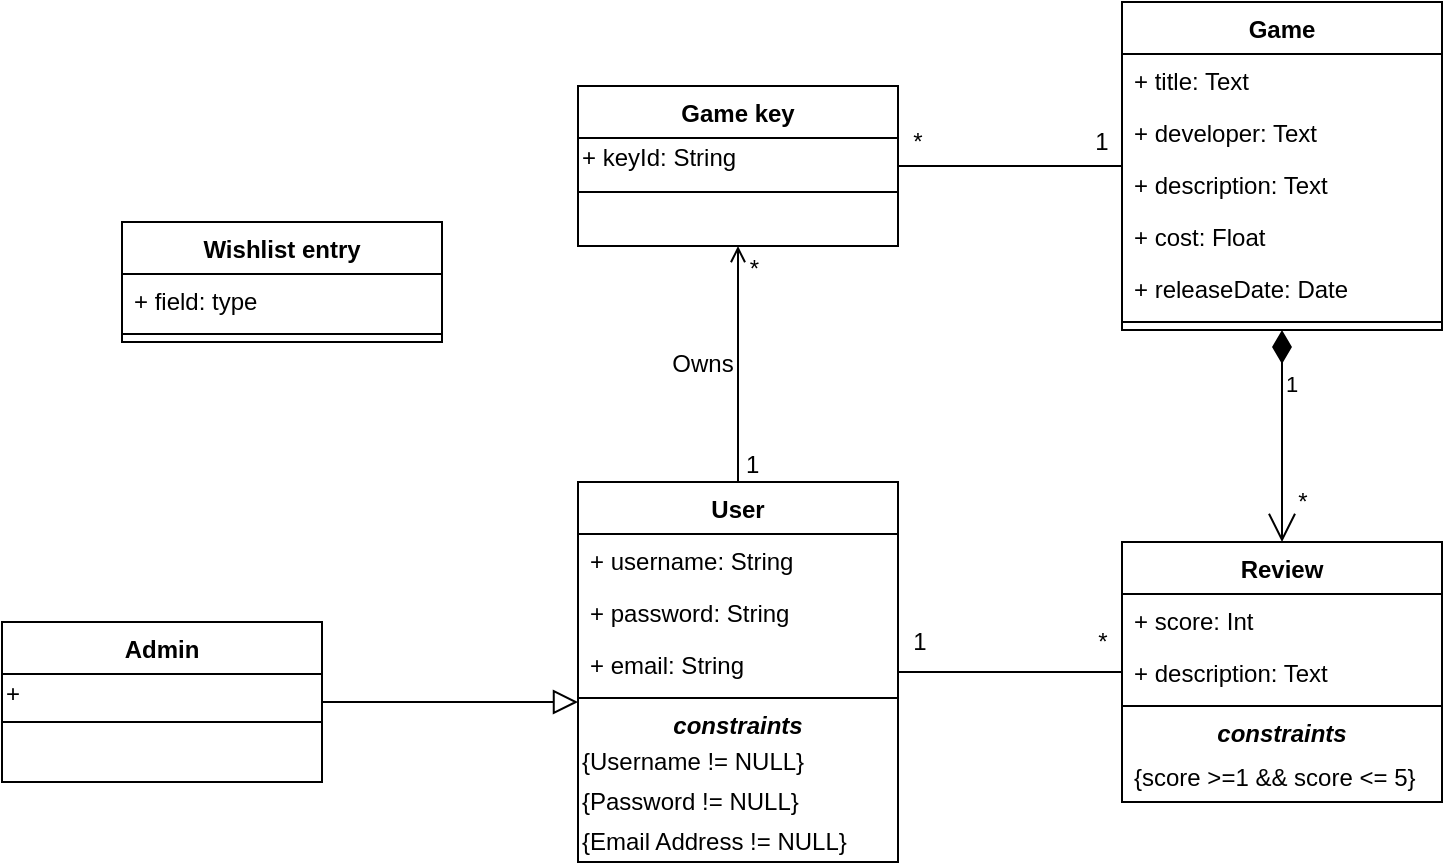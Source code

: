 <mxfile version="14.4.3" type="device"><diagram id="C5RBs43oDa-KdzZeNtuy" name="Page-1"><mxGraphModel dx="868" dy="482" grid="1" gridSize="10" guides="1" tooltips="1" connect="1" arrows="1" fold="1" page="1" pageScale="1" pageWidth="827" pageHeight="1169" math="0" shadow="0"><root><mxCell id="WIyWlLk6GJQsqaUBKTNV-0"/><mxCell id="WIyWlLk6GJQsqaUBKTNV-1" parent="WIyWlLk6GJQsqaUBKTNV-0"/><mxCell id="zkfFHV4jXpPFQw0GAbJ--0" value="User" style="swimlane;fontStyle=1;align=center;verticalAlign=top;childLayout=stackLayout;horizontal=1;startSize=26;horizontalStack=0;resizeParent=1;resizeLast=0;collapsible=1;marginBottom=0;rounded=0;shadow=0;strokeWidth=1;" parent="WIyWlLk6GJQsqaUBKTNV-1" vertex="1"><mxGeometry x="508" y="330" width="160" height="190" as="geometry"><mxRectangle x="230" y="140" width="160" height="26" as="alternateBounds"/></mxGeometry></mxCell><mxCell id="zkfFHV4jXpPFQw0GAbJ--1" value="+ username: String" style="text;align=left;verticalAlign=top;spacingLeft=4;spacingRight=4;overflow=hidden;rotatable=0;points=[[0,0.5],[1,0.5]];portConstraint=eastwest;" parent="zkfFHV4jXpPFQw0GAbJ--0" vertex="1"><mxGeometry y="26" width="160" height="26" as="geometry"/></mxCell><mxCell id="zkfFHV4jXpPFQw0GAbJ--2" value="+ password: String" style="text;align=left;verticalAlign=top;spacingLeft=4;spacingRight=4;overflow=hidden;rotatable=0;points=[[0,0.5],[1,0.5]];portConstraint=eastwest;rounded=0;shadow=0;html=0;" parent="zkfFHV4jXpPFQw0GAbJ--0" vertex="1"><mxGeometry y="52" width="160" height="26" as="geometry"/></mxCell><mxCell id="zkfFHV4jXpPFQw0GAbJ--3" value="+ email: String" style="text;align=left;verticalAlign=top;spacingLeft=4;spacingRight=4;overflow=hidden;rotatable=0;points=[[0,0.5],[1,0.5]];portConstraint=eastwest;rounded=0;shadow=0;html=0;" parent="zkfFHV4jXpPFQw0GAbJ--0" vertex="1"><mxGeometry y="78" width="160" height="26" as="geometry"/></mxCell><mxCell id="zkfFHV4jXpPFQw0GAbJ--4" value="" style="line;html=1;strokeWidth=1;align=left;verticalAlign=middle;spacingTop=-1;spacingLeft=3;spacingRight=3;rotatable=0;labelPosition=right;points=[];portConstraint=eastwest;" parent="zkfFHV4jXpPFQw0GAbJ--0" vertex="1"><mxGeometry y="104" width="160" height="8" as="geometry"/></mxCell><mxCell id="D4Zr1DN456w-S5oXcprK-2" value="constraints" style="text;align=center;verticalAlign=middle;spacingLeft=4;spacingRight=4;overflow=hidden;rotatable=0;points=[[0,0.5],[1,0.5]];portConstraint=eastwest;fontStyle=3" vertex="1" parent="zkfFHV4jXpPFQw0GAbJ--0"><mxGeometry y="112" width="160" height="18" as="geometry"/></mxCell><mxCell id="D4Zr1DN456w-S5oXcprK-19" value="{Username != NULL}" style="text;html=1;strokeColor=none;fillColor=none;align=left;verticalAlign=middle;whiteSpace=wrap;rounded=0;" vertex="1" parent="zkfFHV4jXpPFQw0GAbJ--0"><mxGeometry y="130" width="160" height="20" as="geometry"/></mxCell><mxCell id="D4Zr1DN456w-S5oXcprK-20" value="{Password != NULL}" style="text;html=1;strokeColor=none;fillColor=none;align=left;verticalAlign=middle;whiteSpace=wrap;rounded=0;" vertex="1" parent="zkfFHV4jXpPFQw0GAbJ--0"><mxGeometry y="150" width="160" height="20" as="geometry"/></mxCell><mxCell id="D4Zr1DN456w-S5oXcprK-21" value="{Email Address != NULL}" style="text;html=1;strokeColor=none;fillColor=none;align=left;verticalAlign=middle;whiteSpace=wrap;rounded=0;" vertex="1" parent="zkfFHV4jXpPFQw0GAbJ--0"><mxGeometry y="170" width="160" height="20" as="geometry"/></mxCell><object label="Admin" aaas="sdwsdw" adad="dwaff" id="zkfFHV4jXpPFQw0GAbJ--6"><mxCell style="swimlane;fontStyle=1;align=center;verticalAlign=top;childLayout=stackLayout;horizontal=1;startSize=26;horizontalStack=0;resizeParent=1;resizeLast=0;collapsible=1;marginBottom=0;rounded=0;shadow=0;strokeWidth=1;" parent="WIyWlLk6GJQsqaUBKTNV-1" vertex="1"><mxGeometry x="220" y="400" width="160" height="80" as="geometry"><mxRectangle x="130" y="380" width="160" height="26" as="alternateBounds"/></mxGeometry></mxCell></object><mxCell id="D4Zr1DN456w-S5oXcprK-16" value="+&amp;nbsp;" style="text;html=1;strokeColor=none;fillColor=none;align=left;verticalAlign=middle;whiteSpace=wrap;rounded=0;" vertex="1" parent="zkfFHV4jXpPFQw0GAbJ--6"><mxGeometry y="26" width="160" height="20" as="geometry"/></mxCell><object label="" aaa="aaa" id="zkfFHV4jXpPFQw0GAbJ--9"><mxCell style="line;html=1;strokeWidth=1;align=left;verticalAlign=middle;spacingTop=-1;spacingLeft=3;spacingRight=3;rotatable=0;labelPosition=right;points=[];portConstraint=eastwest;" parent="zkfFHV4jXpPFQw0GAbJ--6" vertex="1"><mxGeometry y="46" width="160" height="8" as="geometry"/></mxCell></object><mxCell id="zkfFHV4jXpPFQw0GAbJ--16" value="" style="endArrow=block;endSize=10;endFill=0;shadow=0;strokeWidth=1;rounded=0;edgeStyle=elbowEdgeStyle;elbow=vertical;" parent="WIyWlLk6GJQsqaUBKTNV-1" target="zkfFHV4jXpPFQw0GAbJ--0" edge="1"><mxGeometry width="160" relative="1" as="geometry"><mxPoint x="380" y="440" as="sourcePoint"/><mxPoint x="310" y="271" as="targetPoint"/><Array as="points"><mxPoint x="440" y="440"/></Array></mxGeometry></mxCell><mxCell id="zkfFHV4jXpPFQw0GAbJ--17" value="Game key" style="swimlane;fontStyle=1;align=center;verticalAlign=top;childLayout=stackLayout;horizontal=1;startSize=26;horizontalStack=0;resizeParent=1;resizeLast=0;collapsible=1;marginBottom=0;rounded=0;shadow=0;strokeWidth=1;" parent="WIyWlLk6GJQsqaUBKTNV-1" vertex="1"><mxGeometry x="508" y="132" width="160" height="80" as="geometry"><mxRectangle x="550" y="140" width="160" height="26" as="alternateBounds"/></mxGeometry></mxCell><mxCell id="D4Zr1DN456w-S5oXcprK-17" value="+ keyId: String" style="text;html=1;strokeColor=none;fillColor=none;align=left;verticalAlign=middle;whiteSpace=wrap;rounded=0;" vertex="1" parent="zkfFHV4jXpPFQw0GAbJ--17"><mxGeometry y="26" width="160" height="20" as="geometry"/></mxCell><mxCell id="zkfFHV4jXpPFQw0GAbJ--23" value="" style="line;html=1;strokeWidth=1;align=left;verticalAlign=middle;spacingTop=-1;spacingLeft=3;spacingRight=3;rotatable=0;labelPosition=right;points=[];portConstraint=eastwest;" parent="zkfFHV4jXpPFQw0GAbJ--17" vertex="1"><mxGeometry y="46" width="160" height="14" as="geometry"/></mxCell><mxCell id="zkfFHV4jXpPFQw0GAbJ--26" value="" style="endArrow=open;shadow=0;strokeWidth=1;rounded=0;endFill=1;edgeStyle=elbowEdgeStyle;elbow=vertical;" parent="WIyWlLk6GJQsqaUBKTNV-1" source="zkfFHV4jXpPFQw0GAbJ--0" target="zkfFHV4jXpPFQw0GAbJ--17" edge="1"><mxGeometry x="0.5" y="41" relative="1" as="geometry"><mxPoint x="380" y="192" as="sourcePoint"/><mxPoint x="540" y="192" as="targetPoint"/><mxPoint x="-40" y="32" as="offset"/></mxGeometry></mxCell><mxCell id="zkfFHV4jXpPFQw0GAbJ--27" value="1" style="resizable=0;align=left;verticalAlign=bottom;labelBackgroundColor=none;fontSize=12;" parent="zkfFHV4jXpPFQw0GAbJ--26" connectable="0" vertex="1"><mxGeometry x="-1" relative="1" as="geometry"><mxPoint x="2" as="offset"/></mxGeometry></mxCell><mxCell id="zkfFHV4jXpPFQw0GAbJ--28" value="*" style="resizable=0;align=right;verticalAlign=bottom;labelBackgroundColor=none;fontSize=12;" parent="zkfFHV4jXpPFQw0GAbJ--26" connectable="0" vertex="1"><mxGeometry x="1" relative="1" as="geometry"><mxPoint x="12" y="20" as="offset"/></mxGeometry></mxCell><mxCell id="zkfFHV4jXpPFQw0GAbJ--29" value="Owns" style="text;html=1;resizable=0;points=[];;align=center;verticalAlign=middle;labelBackgroundColor=none;rounded=0;shadow=0;strokeWidth=1;fontSize=12;" parent="zkfFHV4jXpPFQw0GAbJ--26" vertex="1" connectable="0"><mxGeometry x="0.5" y="49" relative="1" as="geometry"><mxPoint x="31" y="29" as="offset"/></mxGeometry></mxCell><mxCell id="D4Zr1DN456w-S5oXcprK-11" value="Game" style="swimlane;fontStyle=1;align=center;verticalAlign=top;childLayout=stackLayout;horizontal=1;startSize=26;horizontalStack=0;resizeParent=1;resizeParentMax=0;resizeLast=0;collapsible=1;marginBottom=0;strokeColor=#000000;fillColor=#ffffff;" vertex="1" parent="WIyWlLk6GJQsqaUBKTNV-1"><mxGeometry x="780" y="90" width="160" height="164" as="geometry"/></mxCell><mxCell id="D4Zr1DN456w-S5oXcprK-12" value="+ title: Text" style="text;strokeColor=none;fillColor=none;align=left;verticalAlign=top;spacingLeft=4;spacingRight=4;overflow=hidden;rotatable=0;points=[[0,0.5],[1,0.5]];portConstraint=eastwest;" vertex="1" parent="D4Zr1DN456w-S5oXcprK-11"><mxGeometry y="26" width="160" height="26" as="geometry"/></mxCell><mxCell id="D4Zr1DN456w-S5oXcprK-26" value="+ developer: Text" style="text;strokeColor=none;fillColor=none;align=left;verticalAlign=top;spacingLeft=4;spacingRight=4;overflow=hidden;rotatable=0;points=[[0,0.5],[1,0.5]];portConstraint=eastwest;" vertex="1" parent="D4Zr1DN456w-S5oXcprK-11"><mxGeometry y="52" width="160" height="26" as="geometry"/></mxCell><mxCell id="D4Zr1DN456w-S5oXcprK-22" value="+ description: Text" style="text;strokeColor=none;fillColor=none;align=left;verticalAlign=top;spacingLeft=4;spacingRight=4;overflow=hidden;rotatable=0;points=[[0,0.5],[1,0.5]];portConstraint=eastwest;" vertex="1" parent="D4Zr1DN456w-S5oXcprK-11"><mxGeometry y="78" width="160" height="26" as="geometry"/></mxCell><mxCell id="D4Zr1DN456w-S5oXcprK-18" value="+ cost: Float" style="text;strokeColor=none;fillColor=none;align=left;verticalAlign=top;spacingLeft=4;spacingRight=4;overflow=hidden;rotatable=0;points=[[0,0.5],[1,0.5]];portConstraint=eastwest;" vertex="1" parent="D4Zr1DN456w-S5oXcprK-11"><mxGeometry y="104" width="160" height="26" as="geometry"/></mxCell><mxCell id="D4Zr1DN456w-S5oXcprK-40" value="+ releaseDate: Date" style="text;strokeColor=none;fillColor=none;align=left;verticalAlign=top;spacingLeft=4;spacingRight=4;overflow=hidden;rotatable=0;points=[[0,0.5],[1,0.5]];portConstraint=eastwest;" vertex="1" parent="D4Zr1DN456w-S5oXcprK-11"><mxGeometry y="130" width="160" height="26" as="geometry"/></mxCell><mxCell id="D4Zr1DN456w-S5oXcprK-13" value="" style="line;strokeWidth=1;fillColor=none;align=left;verticalAlign=middle;spacingTop=-1;spacingLeft=3;spacingRight=3;rotatable=0;labelPosition=right;points=[];portConstraint=eastwest;" vertex="1" parent="D4Zr1DN456w-S5oXcprK-11"><mxGeometry y="156" width="160" height="8" as="geometry"/></mxCell><mxCell id="D4Zr1DN456w-S5oXcprK-23" value="" style="endArrow=none;html=1;entryX=1;entryY=0.5;entryDx=0;entryDy=0;" edge="1" parent="WIyWlLk6GJQsqaUBKTNV-1" source="D4Zr1DN456w-S5oXcprK-11" target="zkfFHV4jXpPFQw0GAbJ--17"><mxGeometry width="50" height="50" relative="1" as="geometry"><mxPoint x="520" y="310" as="sourcePoint"/><mxPoint x="570" y="260" as="targetPoint"/></mxGeometry></mxCell><mxCell id="D4Zr1DN456w-S5oXcprK-24" value="*" style="text;html=1;strokeColor=none;fillColor=none;align=center;verticalAlign=middle;whiteSpace=wrap;rounded=0;" vertex="1" parent="WIyWlLk6GJQsqaUBKTNV-1"><mxGeometry x="667" y="150" width="22" height="20" as="geometry"/></mxCell><mxCell id="D4Zr1DN456w-S5oXcprK-25" value="1" style="text;html=1;strokeColor=none;fillColor=none;align=center;verticalAlign=middle;whiteSpace=wrap;rounded=0;" vertex="1" parent="WIyWlLk6GJQsqaUBKTNV-1"><mxGeometry x="760" y="150" width="20" height="20" as="geometry"/></mxCell><mxCell id="D4Zr1DN456w-S5oXcprK-27" value="Review" style="swimlane;fontStyle=1;align=center;verticalAlign=top;childLayout=stackLayout;horizontal=1;startSize=26;horizontalStack=0;resizeParent=1;resizeParentMax=0;resizeLast=0;collapsible=1;marginBottom=0;strokeColor=#000000;fillColor=#ffffff;" vertex="1" parent="WIyWlLk6GJQsqaUBKTNV-1"><mxGeometry x="780" y="360" width="160" height="130" as="geometry"/></mxCell><mxCell id="D4Zr1DN456w-S5oXcprK-28" value="+ score: Int" style="text;strokeColor=none;fillColor=none;align=left;verticalAlign=top;spacingLeft=4;spacingRight=4;overflow=hidden;rotatable=0;points=[[0,0.5],[1,0.5]];portConstraint=eastwest;" vertex="1" parent="D4Zr1DN456w-S5oXcprK-27"><mxGeometry y="26" width="160" height="26" as="geometry"/></mxCell><mxCell id="D4Zr1DN456w-S5oXcprK-31" value="+ description: Text" style="text;strokeColor=none;fillColor=none;align=left;verticalAlign=top;spacingLeft=4;spacingRight=4;overflow=hidden;rotatable=0;points=[[0,0.5],[1,0.5]];portConstraint=eastwest;" vertex="1" parent="D4Zr1DN456w-S5oXcprK-27"><mxGeometry y="52" width="160" height="26" as="geometry"/></mxCell><mxCell id="D4Zr1DN456w-S5oXcprK-29" value="" style="line;strokeWidth=1;fillColor=none;align=left;verticalAlign=middle;spacingTop=-1;spacingLeft=3;spacingRight=3;rotatable=0;labelPosition=right;points=[];portConstraint=eastwest;" vertex="1" parent="D4Zr1DN456w-S5oXcprK-27"><mxGeometry y="78" width="160" height="8" as="geometry"/></mxCell><mxCell id="D4Zr1DN456w-S5oXcprK-32" value="constraints" style="text;align=center;verticalAlign=middle;spacingLeft=4;spacingRight=4;overflow=hidden;rotatable=0;points=[[0,0.5],[1,0.5]];portConstraint=eastwest;fontStyle=3" vertex="1" parent="D4Zr1DN456w-S5oXcprK-27"><mxGeometry y="86" width="160" height="18" as="geometry"/></mxCell><mxCell id="D4Zr1DN456w-S5oXcprK-30" value="{score &gt;=1 &amp;&amp; score &lt;= 5}" style="text;strokeColor=none;fillColor=none;align=left;verticalAlign=top;spacingLeft=4;spacingRight=4;overflow=hidden;rotatable=0;points=[[0,0.5],[1,0.5]];portConstraint=eastwest;" vertex="1" parent="D4Zr1DN456w-S5oXcprK-27"><mxGeometry y="104" width="160" height="26" as="geometry"/></mxCell><mxCell id="D4Zr1DN456w-S5oXcprK-35" value="*" style="text;html=1;strokeColor=none;fillColor=none;align=center;verticalAlign=middle;whiteSpace=wrap;rounded=0;" vertex="1" parent="WIyWlLk6GJQsqaUBKTNV-1"><mxGeometry x="862.5" y="330" width="15" height="20" as="geometry"/></mxCell><mxCell id="D4Zr1DN456w-S5oXcprK-36" value="" style="endArrow=none;html=1;" edge="1" parent="WIyWlLk6GJQsqaUBKTNV-1" source="D4Zr1DN456w-S5oXcprK-27" target="zkfFHV4jXpPFQw0GAbJ--0"><mxGeometry width="50" height="50" relative="1" as="geometry"><mxPoint x="520" y="310" as="sourcePoint"/><mxPoint x="570" y="260" as="targetPoint"/></mxGeometry></mxCell><mxCell id="D4Zr1DN456w-S5oXcprK-38" value="1" style="text;html=1;strokeColor=none;fillColor=none;align=center;verticalAlign=middle;whiteSpace=wrap;rounded=0;" vertex="1" parent="WIyWlLk6GJQsqaUBKTNV-1"><mxGeometry x="669" y="400" width="20" height="20" as="geometry"/></mxCell><mxCell id="D4Zr1DN456w-S5oXcprK-39" value="*" style="text;html=1;strokeColor=none;fillColor=none;align=center;verticalAlign=middle;whiteSpace=wrap;rounded=0;" vertex="1" parent="WIyWlLk6GJQsqaUBKTNV-1"><mxGeometry x="762.5" y="400" width="15" height="20" as="geometry"/></mxCell><mxCell id="D4Zr1DN456w-S5oXcprK-43" value="Wishlist entry" style="swimlane;fontStyle=1;align=center;verticalAlign=top;childLayout=stackLayout;horizontal=1;startSize=26;horizontalStack=0;resizeParent=1;resizeParentMax=0;resizeLast=0;collapsible=1;marginBottom=0;strokeColor=#000000;fillColor=#ffffff;" vertex="1" parent="WIyWlLk6GJQsqaUBKTNV-1"><mxGeometry x="280" y="200" width="160" height="60" as="geometry"/></mxCell><mxCell id="D4Zr1DN456w-S5oXcprK-44" value="+ field: type" style="text;strokeColor=none;fillColor=none;align=left;verticalAlign=top;spacingLeft=4;spacingRight=4;overflow=hidden;rotatable=0;points=[[0,0.5],[1,0.5]];portConstraint=eastwest;" vertex="1" parent="D4Zr1DN456w-S5oXcprK-43"><mxGeometry y="26" width="160" height="26" as="geometry"/></mxCell><mxCell id="D4Zr1DN456w-S5oXcprK-45" value="" style="line;strokeWidth=1;fillColor=none;align=left;verticalAlign=middle;spacingTop=-1;spacingLeft=3;spacingRight=3;rotatable=0;labelPosition=right;points=[];portConstraint=eastwest;" vertex="1" parent="D4Zr1DN456w-S5oXcprK-43"><mxGeometry y="52" width="160" height="8" as="geometry"/></mxCell><mxCell id="D4Zr1DN456w-S5oXcprK-47" value="1" style="endArrow=open;html=1;endSize=12;startArrow=diamondThin;startSize=14;startFill=1;edgeStyle=orthogonalEdgeStyle;align=left;verticalAlign=bottom;exitX=0.5;exitY=1;exitDx=0;exitDy=0;" edge="1" parent="WIyWlLk6GJQsqaUBKTNV-1" source="D4Zr1DN456w-S5oXcprK-11" target="D4Zr1DN456w-S5oXcprK-27"><mxGeometry x="-0.321" relative="1" as="geometry"><mxPoint x="790" y="300" as="sourcePoint"/><mxPoint x="650" y="320" as="targetPoint"/><mxPoint as="offset"/></mxGeometry></mxCell></root></mxGraphModel></diagram></mxfile>

